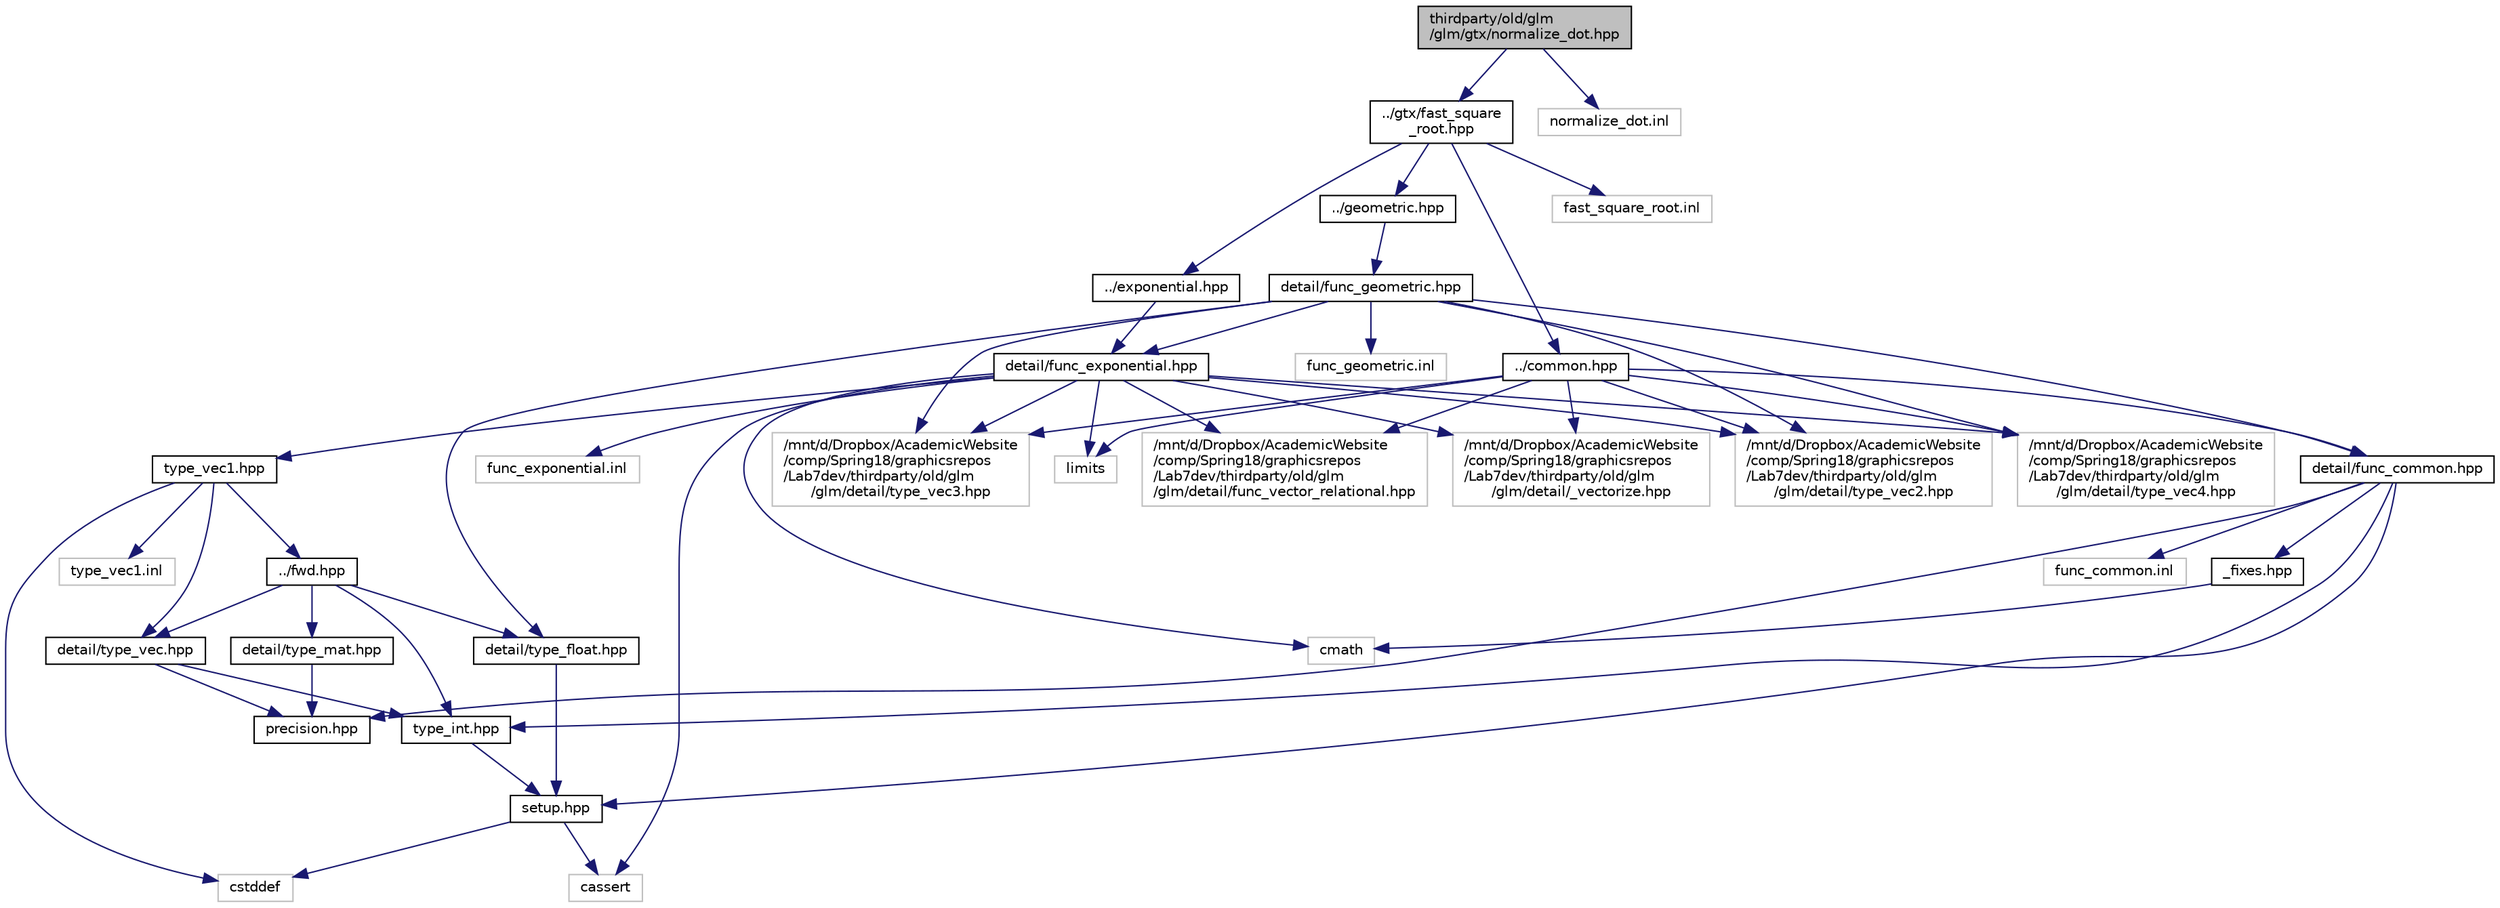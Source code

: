 digraph "thirdparty/old/glm/glm/gtx/normalize_dot.hpp"
{
  edge [fontname="Helvetica",fontsize="10",labelfontname="Helvetica",labelfontsize="10"];
  node [fontname="Helvetica",fontsize="10",shape=record];
  Node1 [label="thirdparty/old/glm\l/glm/gtx/normalize_dot.hpp",height=0.2,width=0.4,color="black", fillcolor="grey75", style="filled", fontcolor="black"];
  Node1 -> Node2 [color="midnightblue",fontsize="10",style="solid",fontname="Helvetica"];
  Node2 [label="../gtx/fast_square\l_root.hpp",height=0.2,width=0.4,color="black", fillcolor="white", style="filled",URL="$old_2glm_2glm_2gtx_2fast__square__root_8hpp.html"];
  Node2 -> Node3 [color="midnightblue",fontsize="10",style="solid",fontname="Helvetica"];
  Node3 [label="../common.hpp",height=0.2,width=0.4,color="black", fillcolor="white", style="filled",URL="$old_2glm_2glm_2common_8hpp.html"];
  Node3 -> Node4 [color="midnightblue",fontsize="10",style="solid",fontname="Helvetica"];
  Node4 [label="detail/func_common.hpp",height=0.2,width=0.4,color="black", fillcolor="white", style="filled",URL="$old_2glm_2glm_2detail_2func__common_8hpp.html"];
  Node4 -> Node5 [color="midnightblue",fontsize="10",style="solid",fontname="Helvetica"];
  Node5 [label="setup.hpp",height=0.2,width=0.4,color="black", fillcolor="white", style="filled",URL="$old_2glm_2glm_2detail_2setup_8hpp.html"];
  Node5 -> Node6 [color="midnightblue",fontsize="10",style="solid",fontname="Helvetica"];
  Node6 [label="cassert",height=0.2,width=0.4,color="grey75", fillcolor="white", style="filled"];
  Node5 -> Node7 [color="midnightblue",fontsize="10",style="solid",fontname="Helvetica"];
  Node7 [label="cstddef",height=0.2,width=0.4,color="grey75", fillcolor="white", style="filled"];
  Node4 -> Node8 [color="midnightblue",fontsize="10",style="solid",fontname="Helvetica"];
  Node8 [label="precision.hpp",height=0.2,width=0.4,color="black", fillcolor="white", style="filled",URL="$old_2glm_2glm_2detail_2precision_8hpp.html"];
  Node4 -> Node9 [color="midnightblue",fontsize="10",style="solid",fontname="Helvetica"];
  Node9 [label="type_int.hpp",height=0.2,width=0.4,color="black", fillcolor="white", style="filled",URL="$old_2glm_2glm_2detail_2type__int_8hpp.html"];
  Node9 -> Node5 [color="midnightblue",fontsize="10",style="solid",fontname="Helvetica"];
  Node4 -> Node10 [color="midnightblue",fontsize="10",style="solid",fontname="Helvetica"];
  Node10 [label="_fixes.hpp",height=0.2,width=0.4,color="black", fillcolor="white", style="filled",URL="$old_2glm_2glm_2detail_2__fixes_8hpp.html"];
  Node10 -> Node11 [color="midnightblue",fontsize="10",style="solid",fontname="Helvetica"];
  Node11 [label="cmath",height=0.2,width=0.4,color="grey75", fillcolor="white", style="filled"];
  Node4 -> Node12 [color="midnightblue",fontsize="10",style="solid",fontname="Helvetica"];
  Node12 [label="func_common.inl",height=0.2,width=0.4,color="grey75", fillcolor="white", style="filled"];
  Node3 -> Node13 [color="midnightblue",fontsize="10",style="solid",fontname="Helvetica"];
  Node13 [label="/mnt/d/Dropbox/AcademicWebsite\l/comp/Spring18/graphicsrepos\l/Lab7dev/thirdparty/old/glm\l/glm/detail/func_vector_relational.hpp",height=0.2,width=0.4,color="grey75", fillcolor="white", style="filled"];
  Node3 -> Node14 [color="midnightblue",fontsize="10",style="solid",fontname="Helvetica"];
  Node14 [label="limits",height=0.2,width=0.4,color="grey75", fillcolor="white", style="filled"];
  Node3 -> Node15 [color="midnightblue",fontsize="10",style="solid",fontname="Helvetica"];
  Node15 [label="/mnt/d/Dropbox/AcademicWebsite\l/comp/Spring18/graphicsrepos\l/Lab7dev/thirdparty/old/glm\l/glm/detail/type_vec2.hpp",height=0.2,width=0.4,color="grey75", fillcolor="white", style="filled"];
  Node3 -> Node16 [color="midnightblue",fontsize="10",style="solid",fontname="Helvetica"];
  Node16 [label="/mnt/d/Dropbox/AcademicWebsite\l/comp/Spring18/graphicsrepos\l/Lab7dev/thirdparty/old/glm\l/glm/detail/type_vec3.hpp",height=0.2,width=0.4,color="grey75", fillcolor="white", style="filled"];
  Node3 -> Node17 [color="midnightblue",fontsize="10",style="solid",fontname="Helvetica"];
  Node17 [label="/mnt/d/Dropbox/AcademicWebsite\l/comp/Spring18/graphicsrepos\l/Lab7dev/thirdparty/old/glm\l/glm/detail/type_vec4.hpp",height=0.2,width=0.4,color="grey75", fillcolor="white", style="filled"];
  Node3 -> Node18 [color="midnightblue",fontsize="10",style="solid",fontname="Helvetica"];
  Node18 [label="/mnt/d/Dropbox/AcademicWebsite\l/comp/Spring18/graphicsrepos\l/Lab7dev/thirdparty/old/glm\l/glm/detail/_vectorize.hpp",height=0.2,width=0.4,color="grey75", fillcolor="white", style="filled"];
  Node2 -> Node19 [color="midnightblue",fontsize="10",style="solid",fontname="Helvetica"];
  Node19 [label="../exponential.hpp",height=0.2,width=0.4,color="black", fillcolor="white", style="filled",URL="$old_2glm_2glm_2exponential_8hpp.html"];
  Node19 -> Node20 [color="midnightblue",fontsize="10",style="solid",fontname="Helvetica"];
  Node20 [label="detail/func_exponential.hpp",height=0.2,width=0.4,color="black", fillcolor="white", style="filled",URL="$old_2glm_2glm_2detail_2func__exponential_8hpp.html"];
  Node20 -> Node21 [color="midnightblue",fontsize="10",style="solid",fontname="Helvetica"];
  Node21 [label="type_vec1.hpp",height=0.2,width=0.4,color="black", fillcolor="white", style="filled",URL="$old_2glm_2glm_2detail_2type__vec1_8hpp.html"];
  Node21 -> Node22 [color="midnightblue",fontsize="10",style="solid",fontname="Helvetica"];
  Node22 [label="../fwd.hpp",height=0.2,width=0.4,color="black", fillcolor="white", style="filled",URL="$old_2glm_2glm_2fwd_8hpp.html"];
  Node22 -> Node9 [color="midnightblue",fontsize="10",style="solid",fontname="Helvetica"];
  Node22 -> Node23 [color="midnightblue",fontsize="10",style="solid",fontname="Helvetica"];
  Node23 [label="detail/type_float.hpp",height=0.2,width=0.4,color="black", fillcolor="white", style="filled",URL="$old_2glm_2glm_2detail_2type__float_8hpp.html"];
  Node23 -> Node5 [color="midnightblue",fontsize="10",style="solid",fontname="Helvetica"];
  Node22 -> Node24 [color="midnightblue",fontsize="10",style="solid",fontname="Helvetica"];
  Node24 [label="detail/type_vec.hpp",height=0.2,width=0.4,color="black", fillcolor="white", style="filled",URL="$old_2glm_2glm_2detail_2type__vec_8hpp.html"];
  Node24 -> Node8 [color="midnightblue",fontsize="10",style="solid",fontname="Helvetica"];
  Node24 -> Node9 [color="midnightblue",fontsize="10",style="solid",fontname="Helvetica"];
  Node22 -> Node25 [color="midnightblue",fontsize="10",style="solid",fontname="Helvetica"];
  Node25 [label="detail/type_mat.hpp",height=0.2,width=0.4,color="black", fillcolor="white", style="filled",URL="$old_2glm_2glm_2detail_2type__mat_8hpp.html"];
  Node25 -> Node8 [color="midnightblue",fontsize="10",style="solid",fontname="Helvetica"];
  Node21 -> Node24 [color="midnightblue",fontsize="10",style="solid",fontname="Helvetica"];
  Node21 -> Node7 [color="midnightblue",fontsize="10",style="solid",fontname="Helvetica"];
  Node21 -> Node26 [color="midnightblue",fontsize="10",style="solid",fontname="Helvetica"];
  Node26 [label="type_vec1.inl",height=0.2,width=0.4,color="grey75", fillcolor="white", style="filled"];
  Node20 -> Node15 [color="midnightblue",fontsize="10",style="solid",fontname="Helvetica"];
  Node20 -> Node16 [color="midnightblue",fontsize="10",style="solid",fontname="Helvetica"];
  Node20 -> Node17 [color="midnightblue",fontsize="10",style="solid",fontname="Helvetica"];
  Node20 -> Node11 [color="midnightblue",fontsize="10",style="solid",fontname="Helvetica"];
  Node20 -> Node27 [color="midnightblue",fontsize="10",style="solid",fontname="Helvetica"];
  Node27 [label="func_exponential.inl",height=0.2,width=0.4,color="grey75", fillcolor="white", style="filled"];
  Node20 -> Node13 [color="midnightblue",fontsize="10",style="solid",fontname="Helvetica"];
  Node20 -> Node18 [color="midnightblue",fontsize="10",style="solid",fontname="Helvetica"];
  Node20 -> Node14 [color="midnightblue",fontsize="10",style="solid",fontname="Helvetica"];
  Node20 -> Node6 [color="midnightblue",fontsize="10",style="solid",fontname="Helvetica"];
  Node2 -> Node28 [color="midnightblue",fontsize="10",style="solid",fontname="Helvetica"];
  Node28 [label="../geometric.hpp",height=0.2,width=0.4,color="black", fillcolor="white", style="filled",URL="$old_2glm_2glm_2geometric_8hpp.html"];
  Node28 -> Node29 [color="midnightblue",fontsize="10",style="solid",fontname="Helvetica"];
  Node29 [label="detail/func_geometric.hpp",height=0.2,width=0.4,color="black", fillcolor="white", style="filled",URL="$old_2glm_2glm_2detail_2func__geometric_8hpp.html"];
  Node29 -> Node16 [color="midnightblue",fontsize="10",style="solid",fontname="Helvetica"];
  Node29 -> Node30 [color="midnightblue",fontsize="10",style="solid",fontname="Helvetica"];
  Node30 [label="func_geometric.inl",height=0.2,width=0.4,color="grey75", fillcolor="white", style="filled"];
  Node29 -> Node20 [color="midnightblue",fontsize="10",style="solid",fontname="Helvetica"];
  Node29 -> Node4 [color="midnightblue",fontsize="10",style="solid",fontname="Helvetica"];
  Node29 -> Node15 [color="midnightblue",fontsize="10",style="solid",fontname="Helvetica"];
  Node29 -> Node17 [color="midnightblue",fontsize="10",style="solid",fontname="Helvetica"];
  Node29 -> Node23 [color="midnightblue",fontsize="10",style="solid",fontname="Helvetica"];
  Node2 -> Node31 [color="midnightblue",fontsize="10",style="solid",fontname="Helvetica"];
  Node31 [label="fast_square_root.inl",height=0.2,width=0.4,color="grey75", fillcolor="white", style="filled"];
  Node1 -> Node32 [color="midnightblue",fontsize="10",style="solid",fontname="Helvetica"];
  Node32 [label="normalize_dot.inl",height=0.2,width=0.4,color="grey75", fillcolor="white", style="filled"];
}
